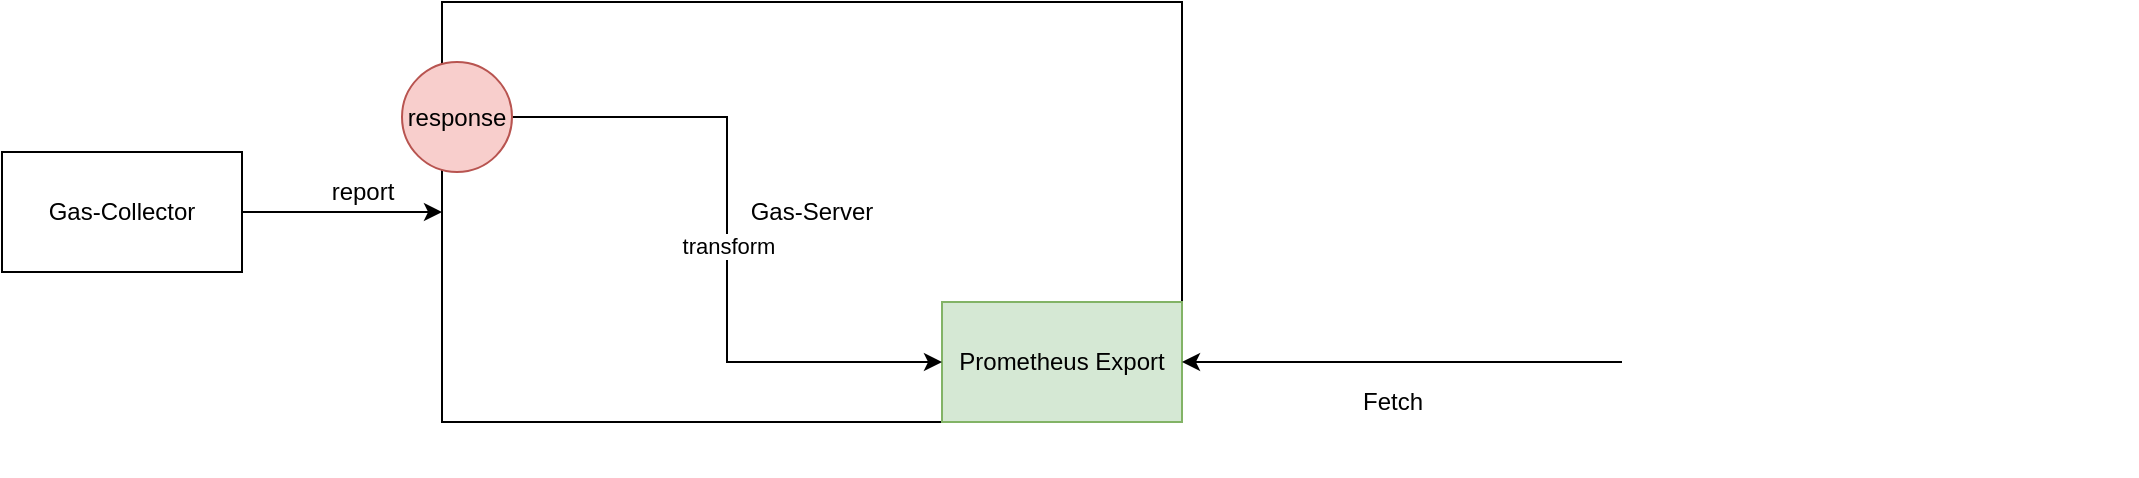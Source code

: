 <mxfile version="15.7.3" type="github">
  <diagram id="QwCY7HuRyxQm76L8CfyQ" name="Page-1">
    <mxGraphModel dx="1380" dy="769" grid="1" gridSize="10" guides="1" tooltips="1" connect="1" arrows="1" fold="1" page="1" pageScale="1" pageWidth="850" pageHeight="1100" math="0" shadow="0">
      <root>
        <mxCell id="0" />
        <mxCell id="1" parent="0" />
        <mxCell id="qwCySGRi7PnVcRwLJm03-3" style="edgeStyle=orthogonalEdgeStyle;rounded=0;orthogonalLoop=1;jettySize=auto;html=1;exitX=1;exitY=0.5;exitDx=0;exitDy=0;" edge="1" parent="1" source="qwCySGRi7PnVcRwLJm03-1" target="qwCySGRi7PnVcRwLJm03-2">
          <mxGeometry relative="1" as="geometry" />
        </mxCell>
        <mxCell id="qwCySGRi7PnVcRwLJm03-1" value="Gas-Collector" style="rounded=0;whiteSpace=wrap;html=1;" vertex="1" parent="1">
          <mxGeometry x="60" y="240" width="120" height="60" as="geometry" />
        </mxCell>
        <mxCell id="qwCySGRi7PnVcRwLJm03-2" value="Gas-Server" style="rounded=0;whiteSpace=wrap;html=1;" vertex="1" parent="1">
          <mxGeometry x="280" y="165" width="370" height="210" as="geometry" />
        </mxCell>
        <mxCell id="qwCySGRi7PnVcRwLJm03-4" value="report" style="text;html=1;align=center;verticalAlign=middle;resizable=0;points=[];autosize=1;strokeColor=none;fillColor=none;" vertex="1" parent="1">
          <mxGeometry x="215" y="250" width="50" height="20" as="geometry" />
        </mxCell>
        <mxCell id="qwCySGRi7PnVcRwLJm03-5" value="Prometheus Export" style="rounded=0;whiteSpace=wrap;html=1;fillColor=#d5e8d4;strokeColor=#82b366;" vertex="1" parent="1">
          <mxGeometry x="530" y="315" width="120" height="60" as="geometry" />
        </mxCell>
        <mxCell id="qwCySGRi7PnVcRwLJm03-7" style="edgeStyle=orthogonalEdgeStyle;rounded=0;orthogonalLoop=1;jettySize=auto;html=1;exitX=1;exitY=0.5;exitDx=0;exitDy=0;entryX=0;entryY=0.5;entryDx=0;entryDy=0;" edge="1" parent="1" source="qwCySGRi7PnVcRwLJm03-6" target="qwCySGRi7PnVcRwLJm03-5">
          <mxGeometry relative="1" as="geometry" />
        </mxCell>
        <mxCell id="qwCySGRi7PnVcRwLJm03-8" value="transform" style="edgeLabel;html=1;align=center;verticalAlign=middle;resizable=0;points=[];" vertex="1" connectable="0" parent="qwCySGRi7PnVcRwLJm03-7">
          <mxGeometry x="0.019" relative="1" as="geometry">
            <mxPoint as="offset" />
          </mxGeometry>
        </mxCell>
        <mxCell id="qwCySGRi7PnVcRwLJm03-6" value="response" style="ellipse;whiteSpace=wrap;html=1;aspect=fixed;fillColor=#f8cecc;strokeColor=#b85450;" vertex="1" parent="1">
          <mxGeometry x="260" y="195" width="55" height="55" as="geometry" />
        </mxCell>
        <mxCell id="qwCySGRi7PnVcRwLJm03-12" style="edgeStyle=orthogonalEdgeStyle;rounded=0;orthogonalLoop=1;jettySize=auto;html=1;exitX=0;exitY=0.5;exitDx=0;exitDy=0;" edge="1" parent="1" source="qwCySGRi7PnVcRwLJm03-11" target="qwCySGRi7PnVcRwLJm03-5">
          <mxGeometry relative="1" as="geometry" />
        </mxCell>
        <mxCell id="qwCySGRi7PnVcRwLJm03-11" value="" style="shape=image;verticalLabelPosition=bottom;labelBackgroundColor=#ffffff;verticalAlign=top;aspect=fixed;imageAspect=0;image=https://aptira.com/wp-content/uploads/2019/05/aptira_grafana_prometheus_training.png;" vertex="1" parent="1">
          <mxGeometry x="870" y="288.4" width="257.27" height="113.2" as="geometry" />
        </mxCell>
        <mxCell id="qwCySGRi7PnVcRwLJm03-13" value="Fetch" style="text;html=1;align=center;verticalAlign=middle;resizable=0;points=[];autosize=1;strokeColor=none;fillColor=none;" vertex="1" parent="1">
          <mxGeometry x="730" y="355" width="50" height="20" as="geometry" />
        </mxCell>
      </root>
    </mxGraphModel>
  </diagram>
</mxfile>
